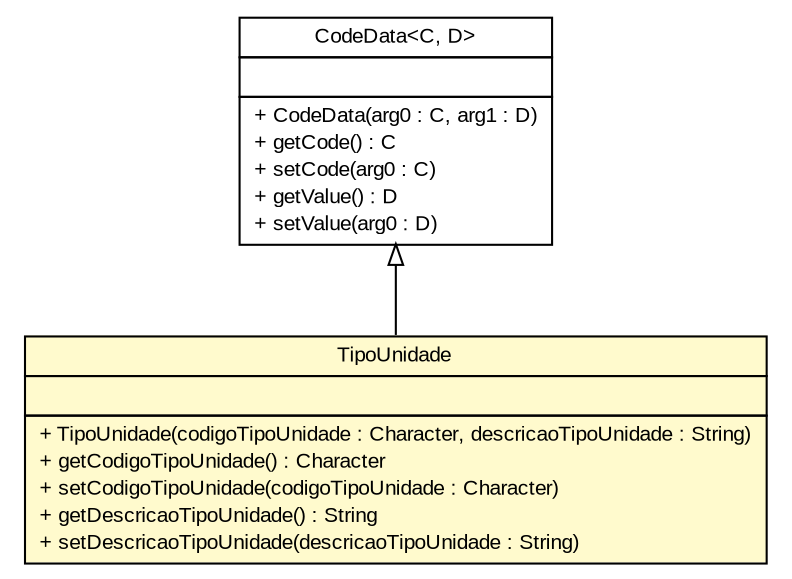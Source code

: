 #!/usr/local/bin/dot
#
# Class diagram 
# Generated by UMLGraph version R5_6 (http://www.umlgraph.org/)
#

digraph G {
	edge [fontname="arial",fontsize=10,labelfontname="arial",labelfontsize=10];
	node [fontname="arial",fontsize=10,shape=plaintext];
	nodesep=0.25;
	ranksep=0.5;
	// br.gov.to.sefaz.seg.persistence.domain.TipoUnidade
	c37722 [label=<<table title="br.gov.to.sefaz.seg.persistence.domain.TipoUnidade" border="0" cellborder="1" cellspacing="0" cellpadding="2" port="p" bgcolor="lemonChiffon" href="./TipoUnidade.html">
		<tr><td><table border="0" cellspacing="0" cellpadding="1">
<tr><td align="center" balign="center"> TipoUnidade </td></tr>
		</table></td></tr>
		<tr><td><table border="0" cellspacing="0" cellpadding="1">
<tr><td align="left" balign="left">  </td></tr>
		</table></td></tr>
		<tr><td><table border="0" cellspacing="0" cellpadding="1">
<tr><td align="left" balign="left"> + TipoUnidade(codigoTipoUnidade : Character, descricaoTipoUnidade : String) </td></tr>
<tr><td align="left" balign="left"> + getCodigoTipoUnidade() : Character </td></tr>
<tr><td align="left" balign="left"> + setCodigoTipoUnidade(codigoTipoUnidade : Character) </td></tr>
<tr><td align="left" balign="left"> + getDescricaoTipoUnidade() : String </td></tr>
<tr><td align="left" balign="left"> + setDescricaoTipoUnidade(descricaoTipoUnidade : String) </td></tr>
		</table></td></tr>
		</table>>, URL="./TipoUnidade.html", fontname="arial", fontcolor="black", fontsize=10.0];
	//br.gov.to.sefaz.seg.persistence.domain.TipoUnidade extends br.gov.to.sefaz.persistence.domain.CodeData<java.lang.Character, java.lang.String>
	c37778:p -> c37722:p [dir=back,arrowtail=empty];
	// br.gov.to.sefaz.persistence.domain.CodeData<C, D>
	c37778 [label=<<table title="br.gov.to.sefaz.persistence.domain.CodeData" border="0" cellborder="1" cellspacing="0" cellpadding="2" port="p" href="http://java.sun.com/j2se/1.4.2/docs/api/br/gov/to/sefaz/persistence/domain/CodeData.html">
		<tr><td><table border="0" cellspacing="0" cellpadding="1">
<tr><td align="center" balign="center"> CodeData&lt;C, D&gt; </td></tr>
		</table></td></tr>
		<tr><td><table border="0" cellspacing="0" cellpadding="1">
<tr><td align="left" balign="left">  </td></tr>
		</table></td></tr>
		<tr><td><table border="0" cellspacing="0" cellpadding="1">
<tr><td align="left" balign="left"> + CodeData(arg0 : C, arg1 : D) </td></tr>
<tr><td align="left" balign="left"> + getCode() : C </td></tr>
<tr><td align="left" balign="left"> + setCode(arg0 : C) </td></tr>
<tr><td align="left" balign="left"> + getValue() : D </td></tr>
<tr><td align="left" balign="left"> + setValue(arg0 : D) </td></tr>
		</table></td></tr>
		</table>>, URL="http://java.sun.com/j2se/1.4.2/docs/api/br/gov/to/sefaz/persistence/domain/CodeData.html", fontname="arial", fontcolor="black", fontsize=10.0];
}

